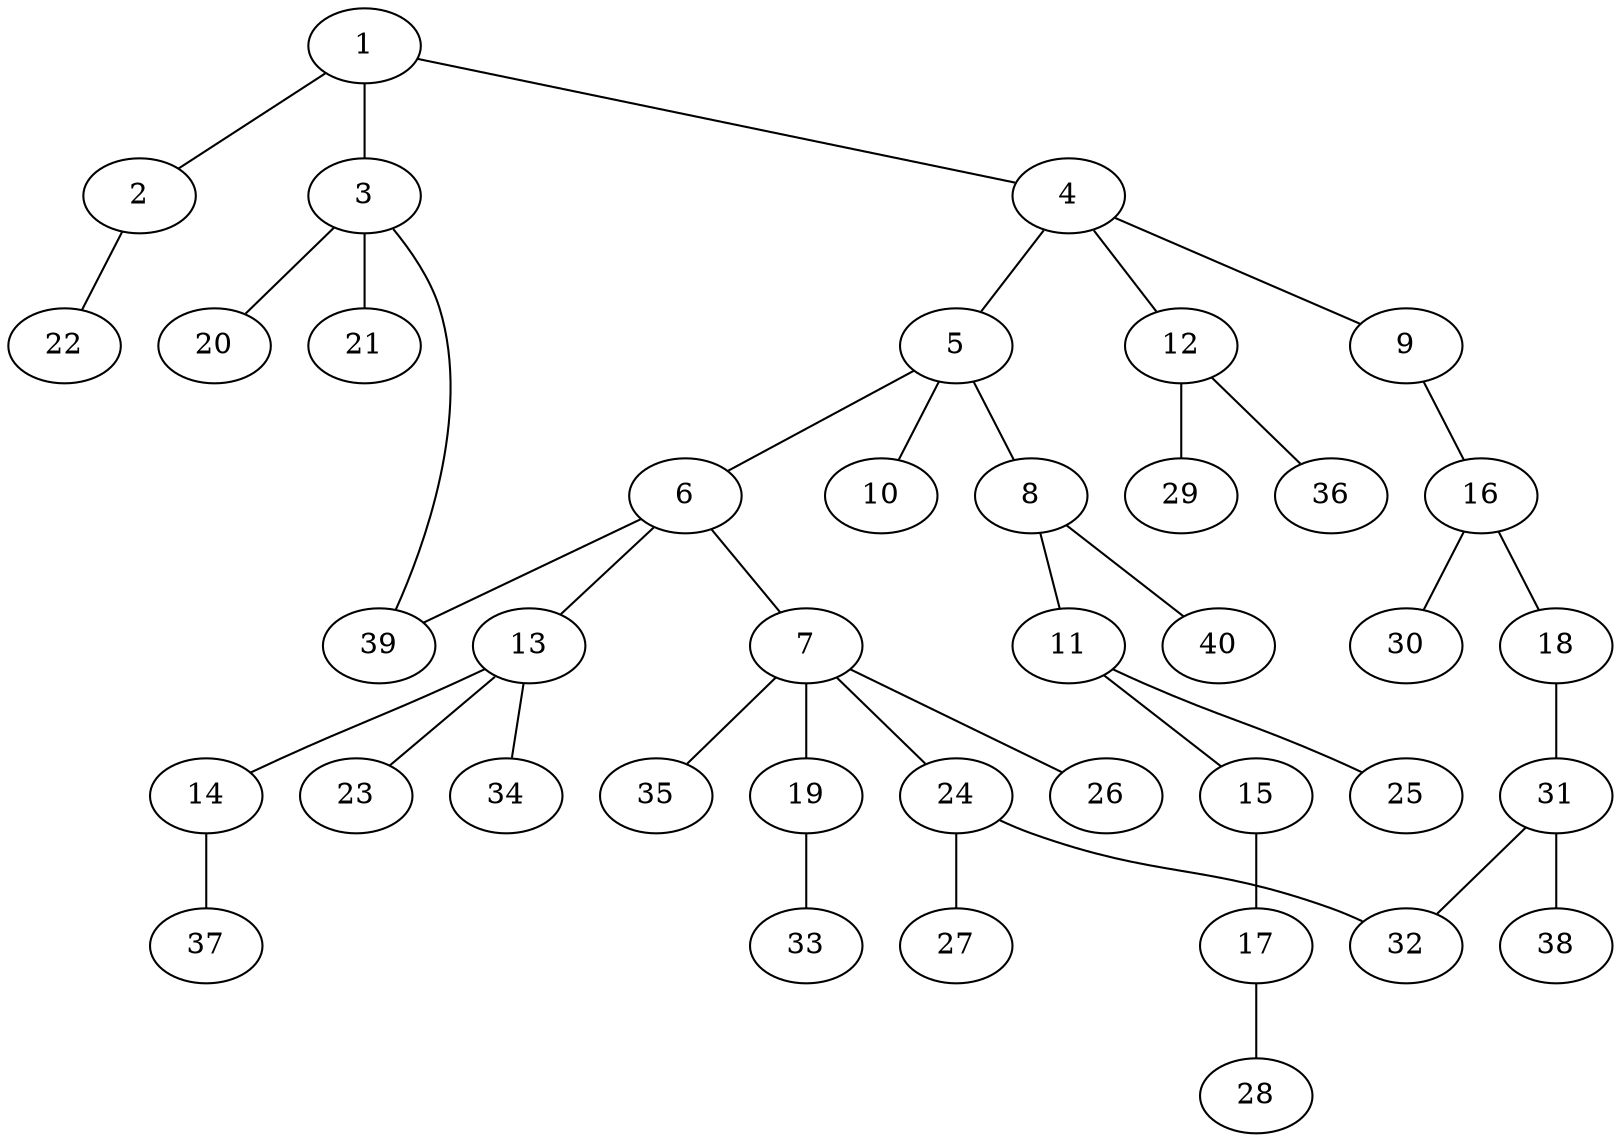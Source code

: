 graph graphname {1--2
1--3
1--4
2--22
3--20
3--21
3--39
4--5
4--9
4--12
5--6
5--8
5--10
6--7
6--13
6--39
7--19
7--24
7--26
7--35
8--11
8--40
9--16
11--15
11--25
12--29
12--36
13--14
13--23
13--34
14--37
15--17
16--18
16--30
17--28
18--31
19--33
24--27
24--32
31--32
31--38
}
